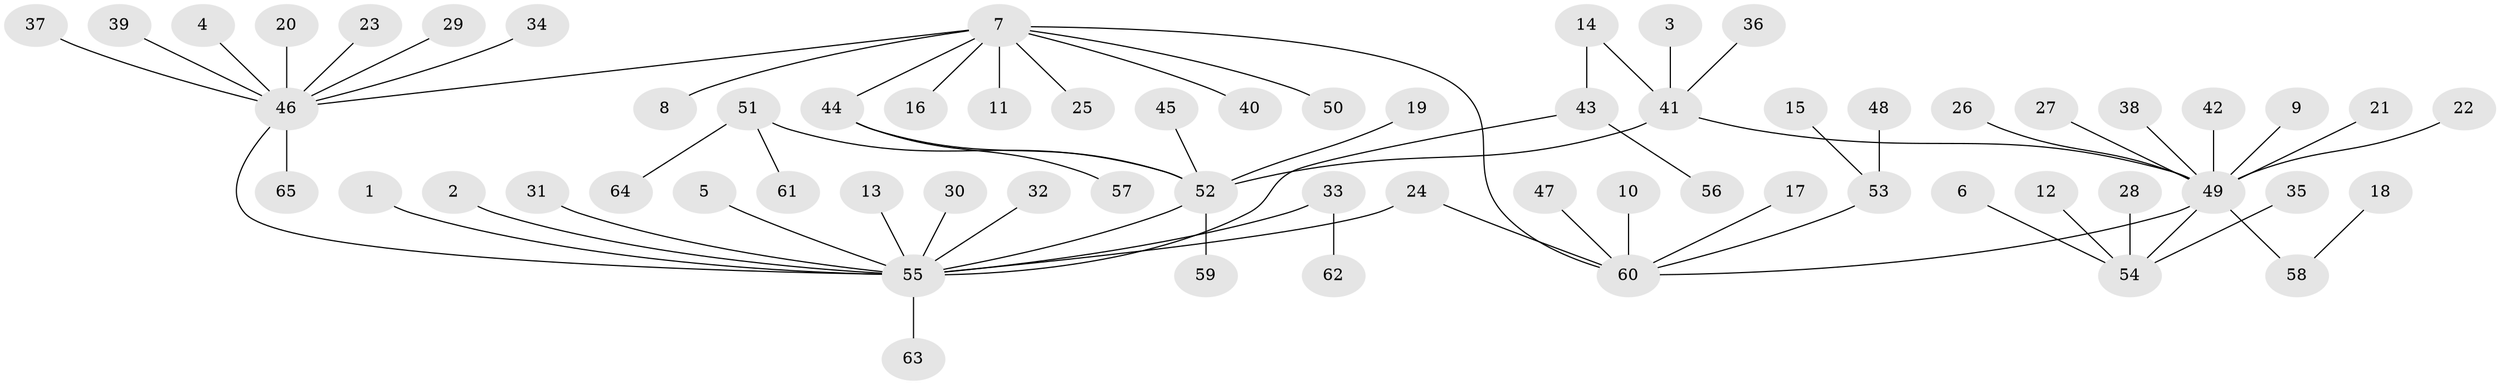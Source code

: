 // original degree distribution, {12: 0.015503875968992248, 1: 0.6356589147286822, 14: 0.015503875968992248, 10: 0.007751937984496124, 3: 0.10077519379844961, 5: 0.015503875968992248, 2: 0.17054263565891473, 4: 0.015503875968992248, 8: 0.007751937984496124, 6: 0.007751937984496124, 9: 0.007751937984496124}
// Generated by graph-tools (version 1.1) at 2025/26/03/09/25 03:26:01]
// undirected, 65 vertices, 68 edges
graph export_dot {
graph [start="1"]
  node [color=gray90,style=filled];
  1;
  2;
  3;
  4;
  5;
  6;
  7;
  8;
  9;
  10;
  11;
  12;
  13;
  14;
  15;
  16;
  17;
  18;
  19;
  20;
  21;
  22;
  23;
  24;
  25;
  26;
  27;
  28;
  29;
  30;
  31;
  32;
  33;
  34;
  35;
  36;
  37;
  38;
  39;
  40;
  41;
  42;
  43;
  44;
  45;
  46;
  47;
  48;
  49;
  50;
  51;
  52;
  53;
  54;
  55;
  56;
  57;
  58;
  59;
  60;
  61;
  62;
  63;
  64;
  65;
  1 -- 55 [weight=1.0];
  2 -- 55 [weight=1.0];
  3 -- 41 [weight=1.0];
  4 -- 46 [weight=1.0];
  5 -- 55 [weight=1.0];
  6 -- 54 [weight=1.0];
  7 -- 8 [weight=1.0];
  7 -- 11 [weight=1.0];
  7 -- 16 [weight=1.0];
  7 -- 25 [weight=1.0];
  7 -- 40 [weight=1.0];
  7 -- 44 [weight=1.0];
  7 -- 46 [weight=1.0];
  7 -- 50 [weight=1.0];
  7 -- 60 [weight=1.0];
  9 -- 49 [weight=1.0];
  10 -- 60 [weight=1.0];
  12 -- 54 [weight=1.0];
  13 -- 55 [weight=1.0];
  14 -- 41 [weight=1.0];
  14 -- 43 [weight=1.0];
  15 -- 53 [weight=1.0];
  17 -- 60 [weight=1.0];
  18 -- 58 [weight=1.0];
  19 -- 52 [weight=1.0];
  20 -- 46 [weight=1.0];
  21 -- 49 [weight=1.0];
  22 -- 49 [weight=1.0];
  23 -- 46 [weight=1.0];
  24 -- 55 [weight=1.0];
  24 -- 60 [weight=1.0];
  26 -- 49 [weight=1.0];
  27 -- 49 [weight=1.0];
  28 -- 54 [weight=1.0];
  29 -- 46 [weight=1.0];
  30 -- 55 [weight=1.0];
  31 -- 55 [weight=1.0];
  32 -- 55 [weight=1.0];
  33 -- 55 [weight=1.0];
  33 -- 62 [weight=1.0];
  34 -- 46 [weight=1.0];
  35 -- 54 [weight=1.0];
  36 -- 41 [weight=1.0];
  37 -- 46 [weight=1.0];
  38 -- 49 [weight=1.0];
  39 -- 46 [weight=1.0];
  41 -- 49 [weight=1.0];
  41 -- 52 [weight=1.0];
  42 -- 49 [weight=1.0];
  43 -- 55 [weight=1.0];
  43 -- 56 [weight=1.0];
  44 -- 52 [weight=1.0];
  44 -- 57 [weight=1.0];
  45 -- 52 [weight=1.0];
  46 -- 55 [weight=1.0];
  46 -- 65 [weight=1.0];
  47 -- 60 [weight=1.0];
  48 -- 53 [weight=1.0];
  49 -- 54 [weight=1.0];
  49 -- 58 [weight=1.0];
  49 -- 60 [weight=1.0];
  51 -- 52 [weight=1.0];
  51 -- 61 [weight=1.0];
  51 -- 64 [weight=1.0];
  52 -- 55 [weight=1.0];
  52 -- 59 [weight=1.0];
  53 -- 60 [weight=1.0];
  55 -- 63 [weight=1.0];
}
